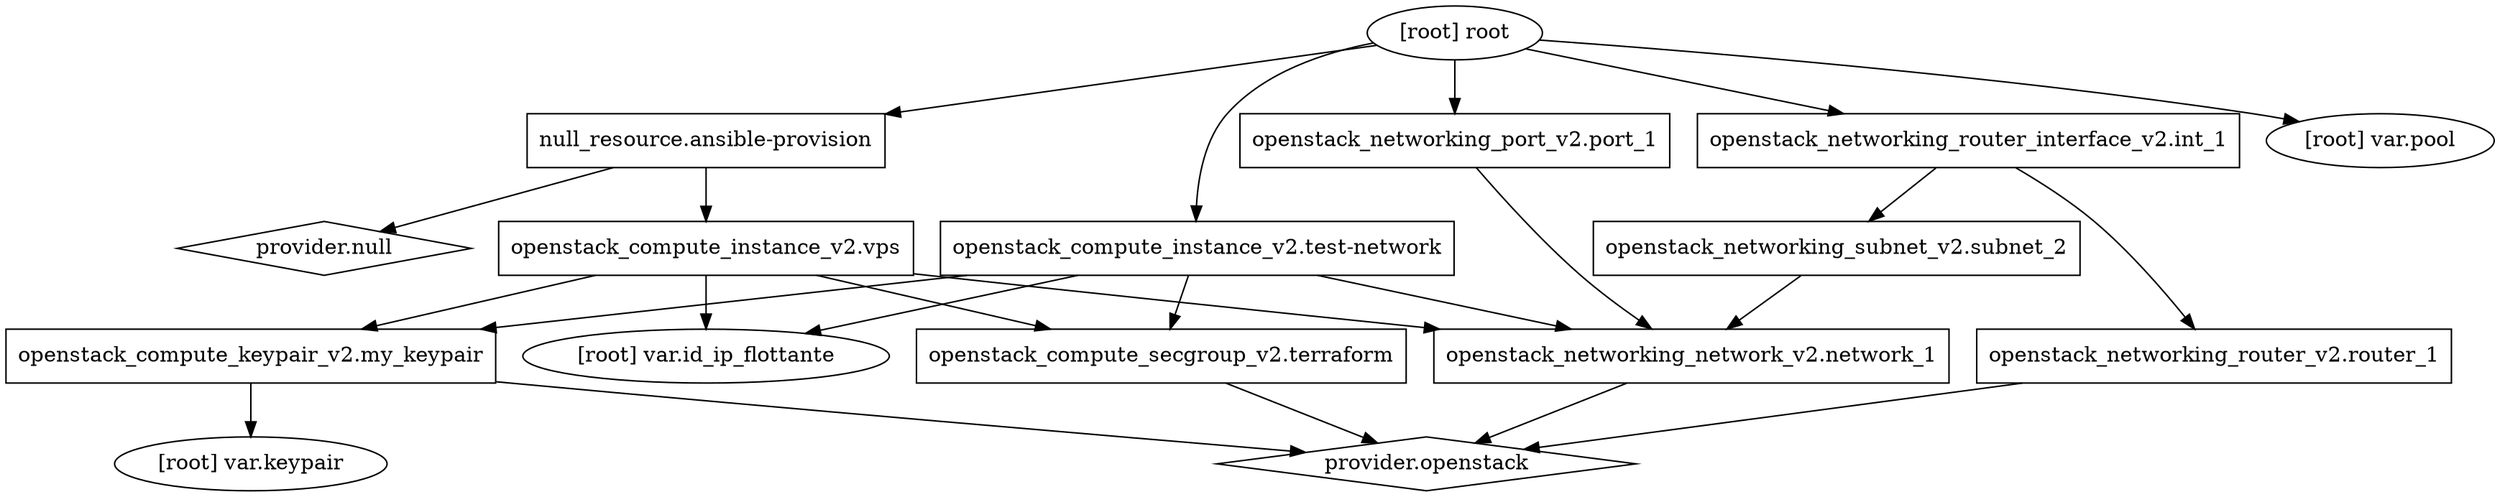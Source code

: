 digraph {
	compound = "true"
	newrank = "true"
	subgraph "root" {
		"[root] null_resource.ansible-provision" [label = "null_resource.ansible-provision", shape = "box"]
		"[root] openstack_compute_instance_v2.test-network" [label = "openstack_compute_instance_v2.test-network", shape = "box"]
		"[root] openstack_compute_instance_v2.vps" [label = "openstack_compute_instance_v2.vps", shape = "box"]
		"[root] openstack_compute_keypair_v2.my_keypair" [label = "openstack_compute_keypair_v2.my_keypair", shape = "box"]
		"[root] openstack_compute_secgroup_v2.terraform" [label = "openstack_compute_secgroup_v2.terraform", shape = "box"]
		"[root] openstack_networking_network_v2.network_1" [label = "openstack_networking_network_v2.network_1", shape = "box"]
		"[root] openstack_networking_port_v2.port_1" [label = "openstack_networking_port_v2.port_1", shape = "box"]
		"[root] openstack_networking_router_interface_v2.int_1" [label = "openstack_networking_router_interface_v2.int_1", shape = "box"]
		"[root] openstack_networking_router_v2.router_1" [label = "openstack_networking_router_v2.router_1", shape = "box"]
		"[root] openstack_networking_subnet_v2.subnet_2" [label = "openstack_networking_subnet_v2.subnet_2", shape = "box"]
		"[root] provider.null" [label = "provider.null", shape = "diamond"]
		"[root] provider.openstack" [label = "provider.openstack", shape = "diamond"]
		"[root] null_resource.ansible-provision" -> "[root] openstack_compute_instance_v2.vps"
		"[root] null_resource.ansible-provision" -> "[root] provider.null"
		"[root] openstack_compute_instance_v2.test-network" -> "[root] openstack_compute_keypair_v2.my_keypair"
		"[root] openstack_compute_instance_v2.test-network" -> "[root] openstack_compute_secgroup_v2.terraform"
		"[root] openstack_compute_instance_v2.test-network" -> "[root] openstack_networking_network_v2.network_1"
		"[root] openstack_compute_instance_v2.test-network" -> "[root] var.id_ip_flottante"
		"[root] openstack_compute_instance_v2.vps" -> "[root] openstack_compute_keypair_v2.my_keypair"
		"[root] openstack_compute_instance_v2.vps" -> "[root] openstack_compute_secgroup_v2.terraform"
		"[root] openstack_compute_instance_v2.vps" -> "[root] openstack_networking_network_v2.network_1"
		"[root] openstack_compute_instance_v2.vps" -> "[root] var.id_ip_flottante"
		"[root] openstack_compute_keypair_v2.my_keypair" -> "[root] provider.openstack"
		"[root] openstack_compute_keypair_v2.my_keypair" -> "[root] var.keypair"
		"[root] openstack_compute_secgroup_v2.terraform" -> "[root] provider.openstack"
		"[root] openstack_networking_network_v2.network_1" -> "[root] provider.openstack"
		"[root] openstack_networking_port_v2.port_1" -> "[root] openstack_networking_network_v2.network_1"
		"[root] openstack_networking_router_interface_v2.int_1" -> "[root] openstack_networking_router_v2.router_1"
		"[root] openstack_networking_router_interface_v2.int_1" -> "[root] openstack_networking_subnet_v2.subnet_2"
		"[root] openstack_networking_router_v2.router_1" -> "[root] provider.openstack"
		"[root] openstack_networking_subnet_v2.subnet_2" -> "[root] openstack_networking_network_v2.network_1"
		"[root] root" -> "[root] null_resource.ansible-provision"
		"[root] root" -> "[root] openstack_compute_instance_v2.test-network"
		"[root] root" -> "[root] openstack_networking_port_v2.port_1"
		"[root] root" -> "[root] openstack_networking_router_interface_v2.int_1"
		"[root] root" -> "[root] var.pool"
	}
}

